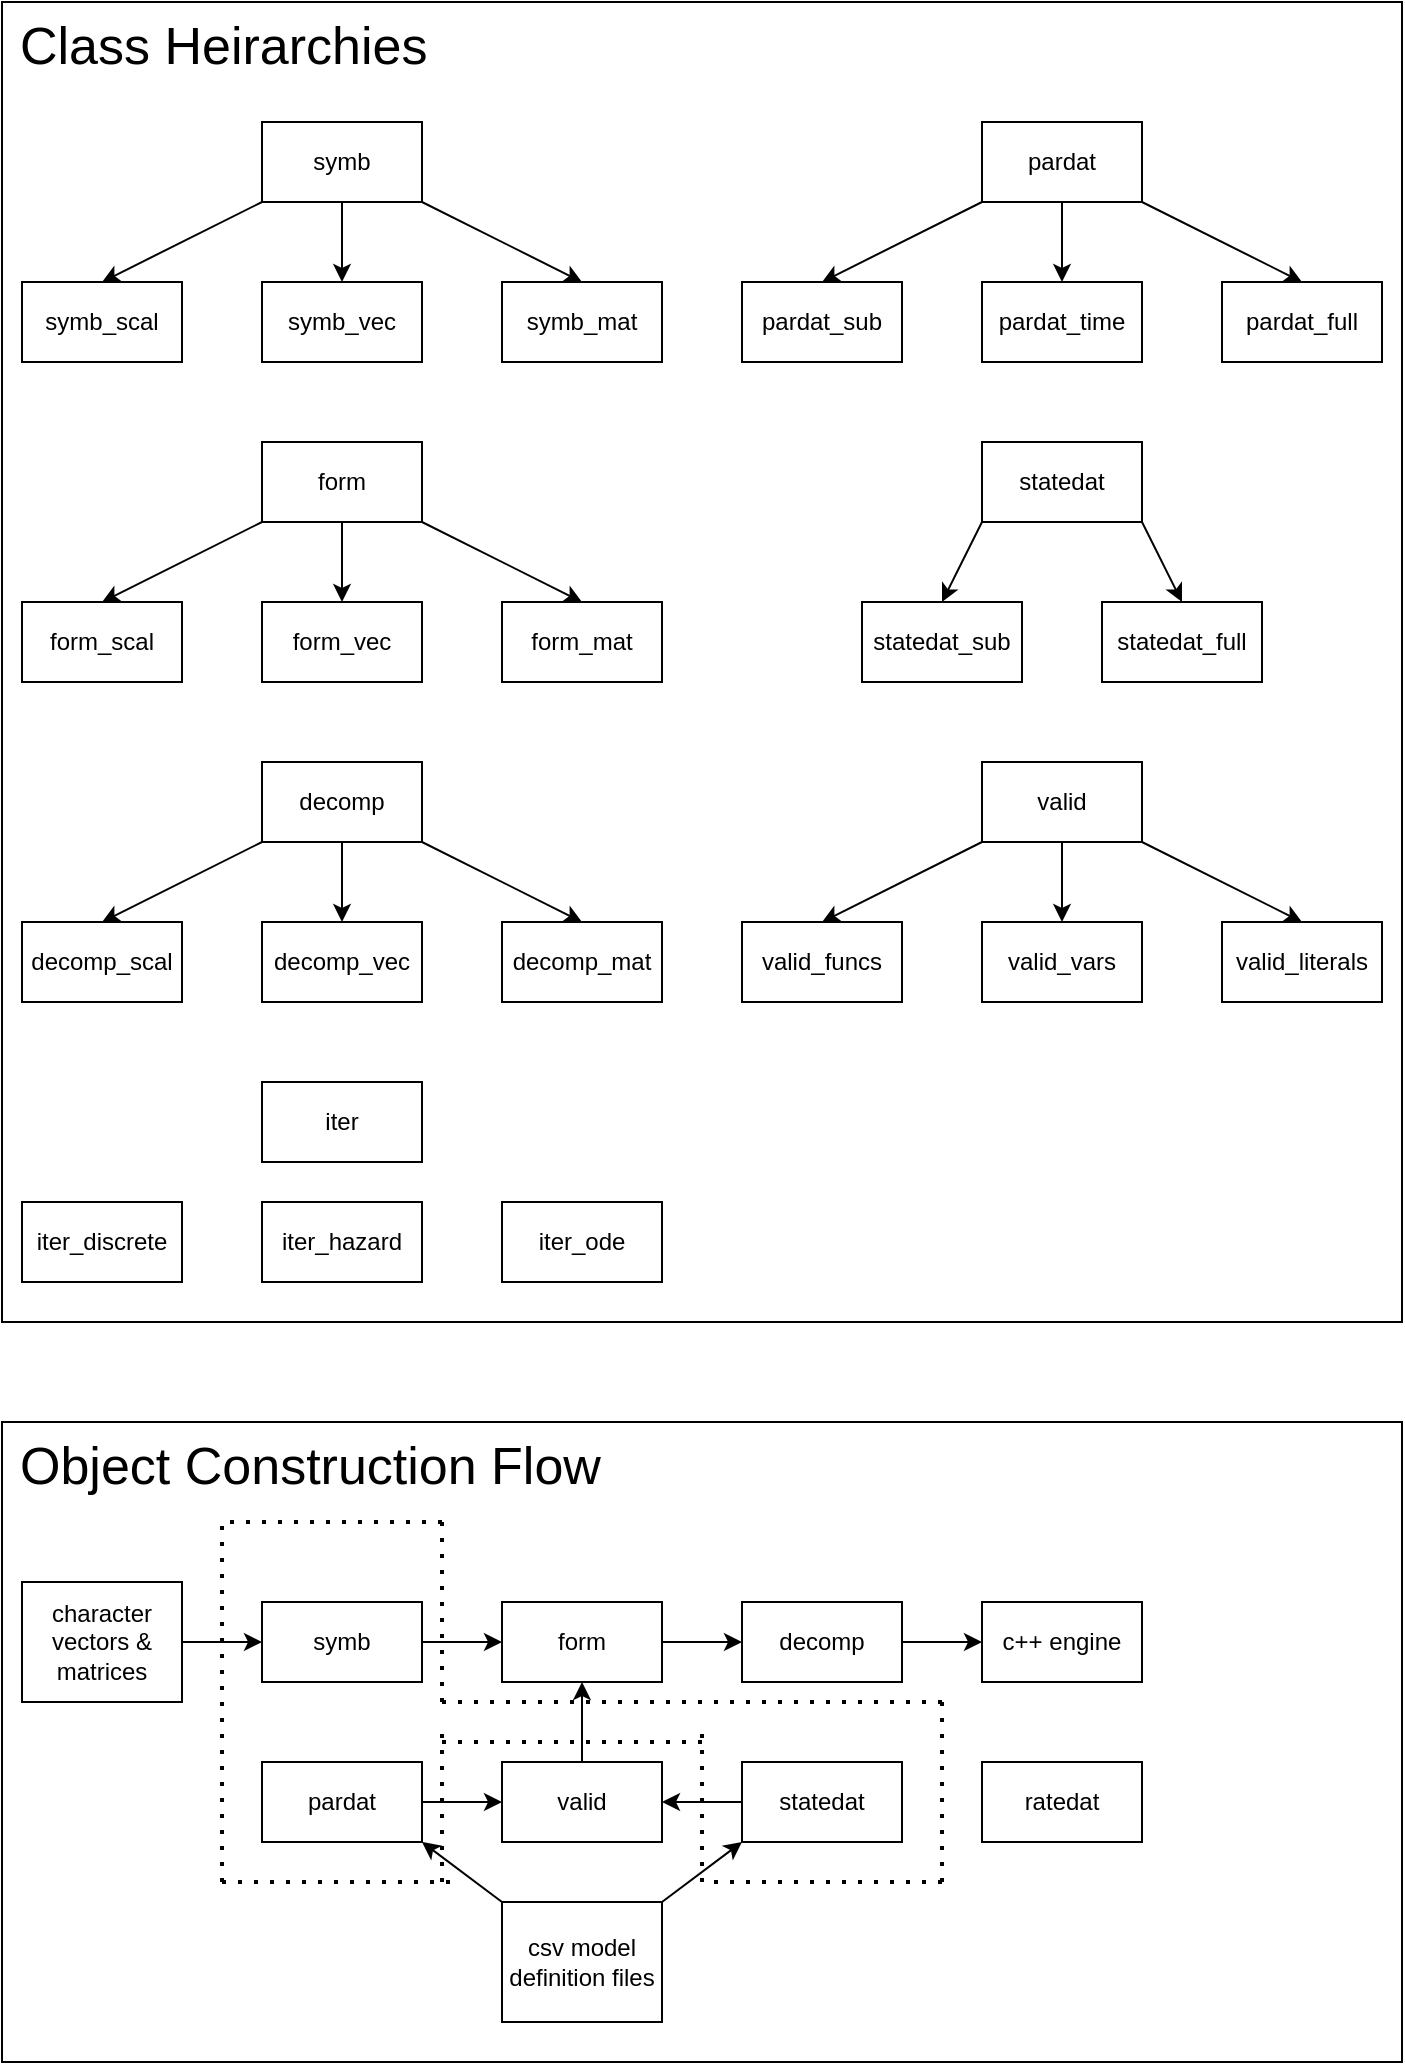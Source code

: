 <mxfile>
    <diagram id="ZmRAeFrBG1A3hWDwPNzz" name="Page-1">
        <mxGraphModel dx="898" dy="1286" grid="1" gridSize="10" guides="1" tooltips="1" connect="1" arrows="1" fold="1" page="1" pageScale="1" pageWidth="500" pageHeight="780" math="0" shadow="0">
            <root>
                <mxCell id="0"/>
                <mxCell id="1" parent="0"/>
                <mxCell id="33" value="Class Heirarchies" style="rounded=0;whiteSpace=wrap;html=1;align=left;verticalAlign=top;fontSize=26;spacingLeft=7;" vertex="1" parent="1">
                    <mxGeometry x="30" y="-20" width="700" height="660" as="geometry"/>
                </mxCell>
                <mxCell id="7" style="edgeStyle=none;html=1;exitX=0;exitY=1;exitDx=0;exitDy=0;entryX=0.5;entryY=0;entryDx=0;entryDy=0;" parent="1" source="2" target="3" edge="1">
                    <mxGeometry relative="1" as="geometry"/>
                </mxCell>
                <mxCell id="8" style="edgeStyle=none;html=1;exitX=0.5;exitY=1;exitDx=0;exitDy=0;entryX=0.5;entryY=0;entryDx=0;entryDy=0;" parent="1" source="2" target="4" edge="1">
                    <mxGeometry relative="1" as="geometry"/>
                </mxCell>
                <mxCell id="9" style="edgeStyle=none;html=1;exitX=1;exitY=1;exitDx=0;exitDy=0;entryX=0.5;entryY=0;entryDx=0;entryDy=0;" parent="1" source="2" target="5" edge="1">
                    <mxGeometry relative="1" as="geometry"/>
                </mxCell>
                <mxCell id="2" value="symb" style="rounded=0;whiteSpace=wrap;html=1;" parent="1" vertex="1">
                    <mxGeometry x="160" y="40" width="80" height="40" as="geometry"/>
                </mxCell>
                <mxCell id="3" value="symb_scal" style="rounded=0;whiteSpace=wrap;html=1;" parent="1" vertex="1">
                    <mxGeometry x="40" y="120" width="80" height="40" as="geometry"/>
                </mxCell>
                <mxCell id="4" value="symb_vec" style="rounded=0;whiteSpace=wrap;html=1;" parent="1" vertex="1">
                    <mxGeometry x="160" y="120" width="80" height="40" as="geometry"/>
                </mxCell>
                <mxCell id="5" value="symb_mat" style="rounded=0;whiteSpace=wrap;html=1;" parent="1" vertex="1">
                    <mxGeometry x="280" y="120" width="80" height="40" as="geometry"/>
                </mxCell>
                <mxCell id="14" style="edgeStyle=none;html=1;exitX=0;exitY=1;exitDx=0;exitDy=0;entryX=0.5;entryY=0;entryDx=0;entryDy=0;" parent="1" source="10" target="11" edge="1">
                    <mxGeometry relative="1" as="geometry"/>
                </mxCell>
                <mxCell id="15" style="edgeStyle=none;html=1;exitX=0.5;exitY=1;exitDx=0;exitDy=0;entryX=0.5;entryY=0;entryDx=0;entryDy=0;" parent="1" source="10" target="12" edge="1">
                    <mxGeometry relative="1" as="geometry"/>
                </mxCell>
                <mxCell id="16" style="edgeStyle=none;html=1;exitX=1;exitY=1;exitDx=0;exitDy=0;entryX=0.5;entryY=0;entryDx=0;entryDy=0;" parent="1" source="10" target="13" edge="1">
                    <mxGeometry relative="1" as="geometry"/>
                </mxCell>
                <mxCell id="10" value="decomp" style="rounded=0;whiteSpace=wrap;html=1;" parent="1" vertex="1">
                    <mxGeometry x="160" y="360" width="80" height="40" as="geometry"/>
                </mxCell>
                <mxCell id="11" value="decomp_scal" style="rounded=0;whiteSpace=wrap;html=1;" parent="1" vertex="1">
                    <mxGeometry x="40" y="440" width="80" height="40" as="geometry"/>
                </mxCell>
                <mxCell id="12" value="decomp_vec" style="rounded=0;whiteSpace=wrap;html=1;" parent="1" vertex="1">
                    <mxGeometry x="160" y="440" width="80" height="40" as="geometry"/>
                </mxCell>
                <mxCell id="13" value="decomp_mat" style="rounded=0;whiteSpace=wrap;html=1;" parent="1" vertex="1">
                    <mxGeometry x="280" y="440" width="80" height="40" as="geometry"/>
                </mxCell>
                <mxCell id="21" style="edgeStyle=none;html=1;exitX=0;exitY=1;exitDx=0;exitDy=0;entryX=0.5;entryY=0;entryDx=0;entryDy=0;" parent="1" source="17" target="18" edge="1">
                    <mxGeometry relative="1" as="geometry"/>
                </mxCell>
                <mxCell id="22" style="edgeStyle=none;html=1;exitX=0.5;exitY=1;exitDx=0;exitDy=0;entryX=0.5;entryY=0;entryDx=0;entryDy=0;" parent="1" source="17" target="19" edge="1">
                    <mxGeometry relative="1" as="geometry"/>
                </mxCell>
                <mxCell id="23" style="edgeStyle=none;html=1;exitX=1;exitY=1;exitDx=0;exitDy=0;entryX=0.5;entryY=0;entryDx=0;entryDy=0;" parent="1" source="17" target="20" edge="1">
                    <mxGeometry relative="1" as="geometry"/>
                </mxCell>
                <mxCell id="17" value="pardat" style="rounded=0;whiteSpace=wrap;html=1;" parent="1" vertex="1">
                    <mxGeometry x="520" y="40" width="80" height="40" as="geometry"/>
                </mxCell>
                <mxCell id="18" value="pardat_sub" style="rounded=0;whiteSpace=wrap;html=1;" parent="1" vertex="1">
                    <mxGeometry x="400" y="120" width="80" height="40" as="geometry"/>
                </mxCell>
                <mxCell id="19" value="pardat_time" style="rounded=0;whiteSpace=wrap;html=1;" parent="1" vertex="1">
                    <mxGeometry x="520" y="120" width="80" height="40" as="geometry"/>
                </mxCell>
                <mxCell id="20" value="pardat_full" style="rounded=0;whiteSpace=wrap;html=1;" parent="1" vertex="1">
                    <mxGeometry x="640" y="120" width="80" height="40" as="geometry"/>
                </mxCell>
                <mxCell id="56" style="edgeStyle=none;html=1;exitX=0;exitY=1;exitDx=0;exitDy=0;entryX=0.5;entryY=0;entryDx=0;entryDy=0;fontSize=26;" edge="1" parent="1" source="24" target="53">
                    <mxGeometry relative="1" as="geometry"/>
                </mxCell>
                <mxCell id="57" style="edgeStyle=none;html=1;exitX=0.5;exitY=1;exitDx=0;exitDy=0;entryX=0.5;entryY=0;entryDx=0;entryDy=0;fontSize=26;" edge="1" parent="1" source="24" target="54">
                    <mxGeometry relative="1" as="geometry"/>
                </mxCell>
                <mxCell id="58" style="edgeStyle=none;html=1;exitX=1;exitY=1;exitDx=0;exitDy=0;entryX=0.5;entryY=0;entryDx=0;entryDy=0;fontSize=26;" edge="1" parent="1" source="24" target="55">
                    <mxGeometry relative="1" as="geometry"/>
                </mxCell>
                <mxCell id="24" value="valid" style="rounded=0;whiteSpace=wrap;html=1;" parent="1" vertex="1">
                    <mxGeometry x="520" y="360" width="80" height="40" as="geometry"/>
                </mxCell>
                <mxCell id="26" style="edgeStyle=none;html=1;exitX=0;exitY=1;exitDx=0;exitDy=0;entryX=0.5;entryY=0;entryDx=0;entryDy=0;" parent="1" source="29" target="30" edge="1">
                    <mxGeometry relative="1" as="geometry"/>
                </mxCell>
                <mxCell id="27" style="edgeStyle=none;html=1;exitX=0.5;exitY=1;exitDx=0;exitDy=0;entryX=0.5;entryY=0;entryDx=0;entryDy=0;" parent="1" source="29" target="31" edge="1">
                    <mxGeometry relative="1" as="geometry"/>
                </mxCell>
                <mxCell id="28" style="edgeStyle=none;html=1;exitX=1;exitY=1;exitDx=0;exitDy=0;entryX=0.5;entryY=0;entryDx=0;entryDy=0;" parent="1" source="29" target="32" edge="1">
                    <mxGeometry relative="1" as="geometry"/>
                </mxCell>
                <mxCell id="29" value="form" style="rounded=0;whiteSpace=wrap;html=1;" parent="1" vertex="1">
                    <mxGeometry x="160" y="200" width="80" height="40" as="geometry"/>
                </mxCell>
                <mxCell id="30" value="form_scal" style="rounded=0;whiteSpace=wrap;html=1;" parent="1" vertex="1">
                    <mxGeometry x="40" y="280" width="80" height="40" as="geometry"/>
                </mxCell>
                <mxCell id="31" value="form_vec" style="rounded=0;whiteSpace=wrap;html=1;" parent="1" vertex="1">
                    <mxGeometry x="160" y="280" width="80" height="40" as="geometry"/>
                </mxCell>
                <mxCell id="32" value="form_mat" style="rounded=0;whiteSpace=wrap;html=1;" parent="1" vertex="1">
                    <mxGeometry x="280" y="280" width="80" height="40" as="geometry"/>
                </mxCell>
                <mxCell id="34" value="Object Construction Flow" style="rounded=0;whiteSpace=wrap;html=1;align=left;verticalAlign=top;fontSize=26;spacingLeft=7;" vertex="1" parent="1">
                    <mxGeometry x="30" y="690" width="700" height="320" as="geometry"/>
                </mxCell>
                <mxCell id="38" style="edgeStyle=none;html=1;exitX=1;exitY=0.5;exitDx=0;exitDy=0;entryX=0;entryY=0.5;entryDx=0;entryDy=0;fontSize=26;" edge="1" parent="1" source="35" target="37">
                    <mxGeometry relative="1" as="geometry"/>
                </mxCell>
                <mxCell id="35" value="symb" style="rounded=0;whiteSpace=wrap;html=1;" vertex="1" parent="1">
                    <mxGeometry x="160" y="780" width="80" height="40" as="geometry"/>
                </mxCell>
                <mxCell id="67" style="edgeStyle=none;html=1;exitX=1;exitY=0.5;exitDx=0;exitDy=0;entryX=0;entryY=0.5;entryDx=0;entryDy=0;fontSize=26;" edge="1" parent="1" source="36" target="66">
                    <mxGeometry relative="1" as="geometry"/>
                </mxCell>
                <mxCell id="36" value="decomp" style="rounded=0;whiteSpace=wrap;html=1;" vertex="1" parent="1">
                    <mxGeometry x="400" y="780" width="80" height="40" as="geometry"/>
                </mxCell>
                <mxCell id="39" style="edgeStyle=none;html=1;exitX=1;exitY=0.5;exitDx=0;exitDy=0;entryX=0;entryY=0.5;entryDx=0;entryDy=0;fontSize=26;" edge="1" parent="1" source="37" target="36">
                    <mxGeometry relative="1" as="geometry"/>
                </mxCell>
                <mxCell id="37" value="form" style="rounded=0;whiteSpace=wrap;html=1;" vertex="1" parent="1">
                    <mxGeometry x="280" y="780" width="80" height="40" as="geometry"/>
                </mxCell>
                <mxCell id="41" style="edgeStyle=none;html=1;exitX=0.5;exitY=0;exitDx=0;exitDy=0;entryX=0.5;entryY=1;entryDx=0;entryDy=0;fontSize=26;" edge="1" parent="1" source="40" target="37">
                    <mxGeometry relative="1" as="geometry"/>
                </mxCell>
                <mxCell id="40" value="valid" style="rounded=0;whiteSpace=wrap;html=1;" vertex="1" parent="1">
                    <mxGeometry x="280" y="860" width="80" height="40" as="geometry"/>
                </mxCell>
                <mxCell id="51" style="edgeStyle=none;html=1;exitX=1;exitY=0.5;exitDx=0;exitDy=0;entryX=0;entryY=0.5;entryDx=0;entryDy=0;fontSize=26;" edge="1" parent="1" source="42" target="40">
                    <mxGeometry relative="1" as="geometry"/>
                </mxCell>
                <mxCell id="42" value="pardat" style="rounded=0;whiteSpace=wrap;html=1;" vertex="1" parent="1">
                    <mxGeometry x="160" y="860" width="80" height="40" as="geometry"/>
                </mxCell>
                <mxCell id="43" style="edgeStyle=none;html=1;exitX=0;exitY=1;exitDx=0;exitDy=0;entryX=0.5;entryY=0;entryDx=0;entryDy=0;" edge="1" parent="1" source="46" target="47">
                    <mxGeometry relative="1" as="geometry"/>
                </mxCell>
                <mxCell id="45" style="edgeStyle=none;html=1;exitX=1;exitY=1;exitDx=0;exitDy=0;entryX=0.5;entryY=0;entryDx=0;entryDy=0;" edge="1" parent="1" source="46" target="49">
                    <mxGeometry relative="1" as="geometry"/>
                </mxCell>
                <mxCell id="46" value="statedat" style="rounded=0;whiteSpace=wrap;html=1;" vertex="1" parent="1">
                    <mxGeometry x="520" y="200" width="80" height="40" as="geometry"/>
                </mxCell>
                <mxCell id="47" value="statedat_sub" style="rounded=0;whiteSpace=wrap;html=1;" vertex="1" parent="1">
                    <mxGeometry x="460" y="280" width="80" height="40" as="geometry"/>
                </mxCell>
                <mxCell id="49" value="statedat_full" style="rounded=0;whiteSpace=wrap;html=1;" vertex="1" parent="1">
                    <mxGeometry x="580" y="280" width="80" height="40" as="geometry"/>
                </mxCell>
                <mxCell id="52" style="edgeStyle=none;html=1;exitX=0;exitY=0.5;exitDx=0;exitDy=0;entryX=1;entryY=0.5;entryDx=0;entryDy=0;fontSize=26;" edge="1" parent="1" source="50" target="40">
                    <mxGeometry relative="1" as="geometry"/>
                </mxCell>
                <mxCell id="50" value="statedat" style="rounded=0;whiteSpace=wrap;html=1;" vertex="1" parent="1">
                    <mxGeometry x="400" y="860" width="80" height="40" as="geometry"/>
                </mxCell>
                <mxCell id="53" value="valid_funcs" style="rounded=0;whiteSpace=wrap;html=1;" vertex="1" parent="1">
                    <mxGeometry x="400" y="440" width="80" height="40" as="geometry"/>
                </mxCell>
                <mxCell id="54" value="valid_vars" style="rounded=0;whiteSpace=wrap;html=1;" vertex="1" parent="1">
                    <mxGeometry x="520" y="440" width="80" height="40" as="geometry"/>
                </mxCell>
                <mxCell id="55" value="valid_literals" style="rounded=0;whiteSpace=wrap;html=1;" vertex="1" parent="1">
                    <mxGeometry x="640" y="440" width="80" height="40" as="geometry"/>
                </mxCell>
                <mxCell id="59" value="iter" style="rounded=0;whiteSpace=wrap;html=1;" vertex="1" parent="1">
                    <mxGeometry x="160" y="520" width="80" height="40" as="geometry"/>
                </mxCell>
                <mxCell id="60" value="iter_discrete" style="rounded=0;whiteSpace=wrap;html=1;" vertex="1" parent="1">
                    <mxGeometry x="40" y="580" width="80" height="40" as="geometry"/>
                </mxCell>
                <mxCell id="61" value="iter_hazard" style="rounded=0;whiteSpace=wrap;html=1;" vertex="1" parent="1">
                    <mxGeometry x="160" y="580" width="80" height="40" as="geometry"/>
                </mxCell>
                <mxCell id="62" value="iter_ode" style="rounded=0;whiteSpace=wrap;html=1;" vertex="1" parent="1">
                    <mxGeometry x="280" y="580" width="80" height="40" as="geometry"/>
                </mxCell>
                <mxCell id="64" style="edgeStyle=none;html=1;exitX=1;exitY=0.5;exitDx=0;exitDy=0;entryX=0;entryY=0.5;entryDx=0;entryDy=0;fontSize=26;" edge="1" parent="1" source="63" target="35">
                    <mxGeometry relative="1" as="geometry"/>
                </mxCell>
                <mxCell id="63" value="character vectors &amp;amp; matrices" style="rounded=0;whiteSpace=wrap;html=1;" vertex="1" parent="1">
                    <mxGeometry x="40" y="770" width="80" height="60" as="geometry"/>
                </mxCell>
                <mxCell id="66" value="c++ engine" style="rounded=0;whiteSpace=wrap;html=1;" vertex="1" parent="1">
                    <mxGeometry x="520" y="780" width="80" height="40" as="geometry"/>
                </mxCell>
                <mxCell id="70" value="" style="endArrow=none;dashed=1;html=1;dashPattern=1 3;strokeWidth=2;fontSize=26;" edge="1" parent="1">
                    <mxGeometry width="50" height="50" relative="1" as="geometry">
                        <mxPoint x="140" y="920" as="sourcePoint"/>
                        <mxPoint x="140" y="740" as="targetPoint"/>
                    </mxGeometry>
                </mxCell>
                <mxCell id="71" value="" style="endArrow=none;dashed=1;html=1;dashPattern=1 3;strokeWidth=2;fontSize=26;" edge="1" parent="1">
                    <mxGeometry width="50" height="50" relative="1" as="geometry">
                        <mxPoint x="140" y="920" as="sourcePoint"/>
                        <mxPoint x="260" y="920" as="targetPoint"/>
                    </mxGeometry>
                </mxCell>
                <mxCell id="72" value="" style="endArrow=none;dashed=1;html=1;dashPattern=1 3;strokeWidth=2;fontSize=26;" edge="1" parent="1">
                    <mxGeometry width="50" height="50" relative="1" as="geometry">
                        <mxPoint x="250" y="920" as="sourcePoint"/>
                        <mxPoint x="250" y="840" as="targetPoint"/>
                    </mxGeometry>
                </mxCell>
                <mxCell id="73" value="" style="endArrow=none;dashed=1;html=1;dashPattern=1 3;strokeWidth=2;fontSize=26;" edge="1" parent="1">
                    <mxGeometry width="50" height="50" relative="1" as="geometry">
                        <mxPoint x="380" y="850" as="sourcePoint"/>
                        <mxPoint x="250" y="850" as="targetPoint"/>
                        <Array as="points">
                            <mxPoint x="310" y="850"/>
                        </Array>
                    </mxGeometry>
                </mxCell>
                <mxCell id="74" value="" style="endArrow=none;dashed=1;html=1;dashPattern=1 3;strokeWidth=2;fontSize=26;" edge="1" parent="1">
                    <mxGeometry width="50" height="50" relative="1" as="geometry">
                        <mxPoint x="380" y="920" as="sourcePoint"/>
                        <mxPoint x="380" y="840" as="targetPoint"/>
                    </mxGeometry>
                </mxCell>
                <mxCell id="75" value="" style="endArrow=none;dashed=1;html=1;dashPattern=1 3;strokeWidth=2;fontSize=26;" edge="1" parent="1">
                    <mxGeometry width="50" height="50" relative="1" as="geometry">
                        <mxPoint x="500" y="920" as="sourcePoint"/>
                        <mxPoint x="380" y="920" as="targetPoint"/>
                    </mxGeometry>
                </mxCell>
                <mxCell id="76" value="" style="endArrow=none;dashed=1;html=1;dashPattern=1 3;strokeWidth=2;fontSize=26;" edge="1" parent="1">
                    <mxGeometry width="50" height="50" relative="1" as="geometry">
                        <mxPoint x="250" y="740" as="sourcePoint"/>
                        <mxPoint x="140" y="740" as="targetPoint"/>
                    </mxGeometry>
                </mxCell>
                <mxCell id="77" value="" style="endArrow=none;dashed=1;html=1;dashPattern=1 3;strokeWidth=2;fontSize=26;" edge="1" parent="1">
                    <mxGeometry width="50" height="50" relative="1" as="geometry">
                        <mxPoint x="250" y="830" as="sourcePoint"/>
                        <mxPoint x="250" y="740" as="targetPoint"/>
                    </mxGeometry>
                </mxCell>
                <mxCell id="78" value="" style="endArrow=none;dashed=1;html=1;dashPattern=1 3;strokeWidth=2;fontSize=26;" edge="1" parent="1">
                    <mxGeometry width="50" height="50" relative="1" as="geometry">
                        <mxPoint x="500" y="830" as="sourcePoint"/>
                        <mxPoint x="250" y="830" as="targetPoint"/>
                        <Array as="points">
                            <mxPoint x="310" y="830"/>
                        </Array>
                    </mxGeometry>
                </mxCell>
                <mxCell id="79" value="" style="endArrow=none;dashed=1;html=1;dashPattern=1 3;strokeWidth=2;fontSize=26;" edge="1" parent="1">
                    <mxGeometry width="50" height="50" relative="1" as="geometry">
                        <mxPoint x="500" y="830" as="sourcePoint"/>
                        <mxPoint x="500" y="920" as="targetPoint"/>
                        <Array as="points"/>
                    </mxGeometry>
                </mxCell>
                <mxCell id="85" style="edgeStyle=none;html=1;exitX=1;exitY=0;exitDx=0;exitDy=0;entryX=0;entryY=1;entryDx=0;entryDy=0;fontSize=26;" edge="1" parent="1" source="80" target="50">
                    <mxGeometry relative="1" as="geometry"/>
                </mxCell>
                <mxCell id="86" style="edgeStyle=none;html=1;exitX=0;exitY=0;exitDx=0;exitDy=0;entryX=1;entryY=1;entryDx=0;entryDy=0;fontSize=26;" edge="1" parent="1" source="80" target="42">
                    <mxGeometry relative="1" as="geometry"/>
                </mxCell>
                <mxCell id="80" value="csv model definition files" style="rounded=0;whiteSpace=wrap;html=1;" vertex="1" parent="1">
                    <mxGeometry x="280" y="930" width="80" height="60" as="geometry"/>
                </mxCell>
                <mxCell id="84" value="ratedat" style="rounded=0;whiteSpace=wrap;html=1;" vertex="1" parent="1">
                    <mxGeometry x="520" y="860" width="80" height="40" as="geometry"/>
                </mxCell>
            </root>
        </mxGraphModel>
    </diagram>
</mxfile>